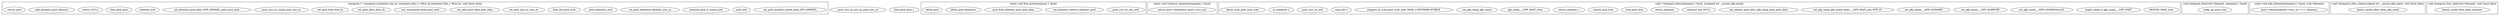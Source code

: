digraph mempool_c{
	subgraph cluster_mempool_create{
		label="mempool_t * mempool_create(int min_nr, mempool_alloc_t *alloc_fn,mempool_free_t *free_fn, void *pool_data)";
		set_pool_kmalloc_sizeof_pool_GPF_KERNEL[label="set_pool_kmalloc_sizeof_pool_GPF_KERNEL"];
		pool_null[label="pool_null"];
		memset_pool_0_sizeof_pool[label="memset_pool_0_sizeof_pool"];
		set_pool_elements_kmalloc_min_nr[label="set_pool_elements_kmalloc_min_nr"];
		pool_elements_null[label="pool_elements_null"];
		lock_init_pool_lock[label="lock_init_pool_lock"];
		set_pool_min_nr_min_nr[label="set_pool_min_nr_min_nr"];
		set_pool_pool_data_pool_data[label="set_pool_pool_data_pool_data"];
		init_waitqueue_head_pool_wait[label="init_waitqueue_head_pool_wait"];
		set_pool_alloc_alloc_fn[label="set_pool_alloc_alloc_fn"];
		set_pool_free_free_fn[label="set_pool_free_free_fn"];
		pool_curr_nr_small_pool_min_nr[label="pool_curr_nr_small_pool_min_nr"];
		set_element_pool_alloc_GFP_KERNEL_pool_pool_data[label="set_element_pool_alloc_GFP_KERNEL_pool_pool_data"];
		element_null[label="element_null"];
		free_pool_pool[label="free_pool_pool"];
		return_NULL[label="return_NULL"];
		add_element_pool_element[label="add_element_pool_element"];
		return_pool[label="return_pool"];
	}

	subgraph clsuter_mempool_destroy{
		label="void mempool_destroy(mempool_t *pool)";
		pool_curr_nr_not_eq_pool_min_nr[label="pool_curr_nr_not_eq_pool_min_nr"];
		free_pool_pool_1[label="free_pool_pool_1"];
	}

	subgraph cluster_free_pool{
		label="static void free_pool(mempool_t *pool)";
		pool_curr_nr_not_null[label="pool_curr_nr_not_null"];
		set_element_remove_element_pool[label="set_element_remove_element_pool"];
		pool_free_element_pool_pool_data[label="pool_free_element_pool_pool_data"];
		kfree_pool_elements[label="kfree_pool_elements"];
		kfree_pool[label="kfree_pool"];
	}

	subgraph cluster_remove_element{
		label="static void *remove_element(mempool_t *pool)";
		pool_elements[label="return pool->elements[--pool->curr_nr];"];
	}

	subgraph cluster_mempool_alloc{
		label="void * mempool_alloc(mempool_t *pool, unsigned int __nocast gfp_mask)";
		DEFINE_WAIT_wait[label="DEFINE_WAIT_wait"];
		might_sleep_if_gfp_mask___GFP_WAIT[label="might_sleep_if_gfp_mask___GFP_WAIT"];
		set_gfp_mask___GFP_NOMEMALLOC[label="set_gfp_mask___GFP_NOMEMALLOC"];
		set_gfp_mask___GFP_NORETRY[label="set_gfp_mask___GFP_NORETRY"];
		set_gfp_mask___GFP_NOWARN[label="set_gfp_mask___GFP_NOWARN"];
		set_gfp_temp_gfp_mask_clear___GFP_WAIT_and_GFP_IO[label="set_gfp_temp_gfp_mask_clear___GFP_WAIT_and_GFP_IO"];
		set_elemet_pool_alloc_gfp_temp_pool_pool_data[label="set_elemet_pool_alloc_gfp_temp_pool_pool_data"];
		element_not_NULL[label="element_not_NULL"];
		return_element[label="return_element"];
		lock_pool_lock[label="lock_pool_lock"];
		pool_curr_nr_not_null[label="pool_curr_nr_not_null"];
		set_element_remove_element_pool[label="set_element_remove_element_pool"];
		unlock_pool_lock[label="unlock_pool_lock"];
		return_element_1[label="return_element_1"];
		unlock_pool_lock[label="unlock_pool_lock"];
		gfp_mask___GFP_WAIT_clear[label="gfp_mask___GFP_WAIT_clear"];
		return_NULL[label="return_NULL"];
		set_gfp_temp_gfp_mask[label="set_gfp_temp_gfp_mask"];
		prepare_to_wait_pool_wait_wait_TASK_UNINTERRUPTIBLE[label="prepare_to_wait_pool_wait_wait_TASK_UNINTERRUPTIBLE"];
		smp_mb[label="smp_mb ()"];
		pool_curr_nr_null[label="pool_curr_nr_null"];
		io_schedule[label="io_schedule ()"];
		finish_wait_pool_wait_wait[label="finish_wait_pool_wait_wait"];
	}

	subgraph cluster_mempool_free{
		label="void mempool_free(void *element, mempool_t *pool)";
		smp_mb[label="smp_mb ()"];
		lock_pool_lock[label="lock_pool_lock"];
		pool_curr_nr_small_pool_min_nr[label="pool_curr_nr_small_pool_min_nr"];
		add_element_pool_element[label="add_element_pool_element"];
		unlock_pool_lock[label="unlock_pool_lock"];
		wake_up_pool_wait[label="wake_up_pool_wait"];
		unlock_pool_lock[label="unlock_pool_lock"];
		pool_free_element_pool_pool_data[label="pool_free_element_pool_pool_data"];
	}

	subgraph cluster_add_element{
		label="static void add_element(mempool_t *pool, void *element)";
		set_pool_elements[label="pool->elements[pool->curr_nr++] = element;"];
	}

	subgraph cluster_mempool_alloc_slab{
		label="void *mempool_alloc_slab(unsigned int __nocast gfp_mask, void *pool_data)";
		kmem_cache_alloc_mem_gfp_mask[label="kmem_cache_alloc_mem_gfp_mask"];
	}

	subgraph cluster_mempool_free_slab{
		label="void mempool_free_slab(void *element, void *pool_data)";
		kmem_cache_free_mem_element[label="kmem_cache_free_mem_element"];
	}
}
